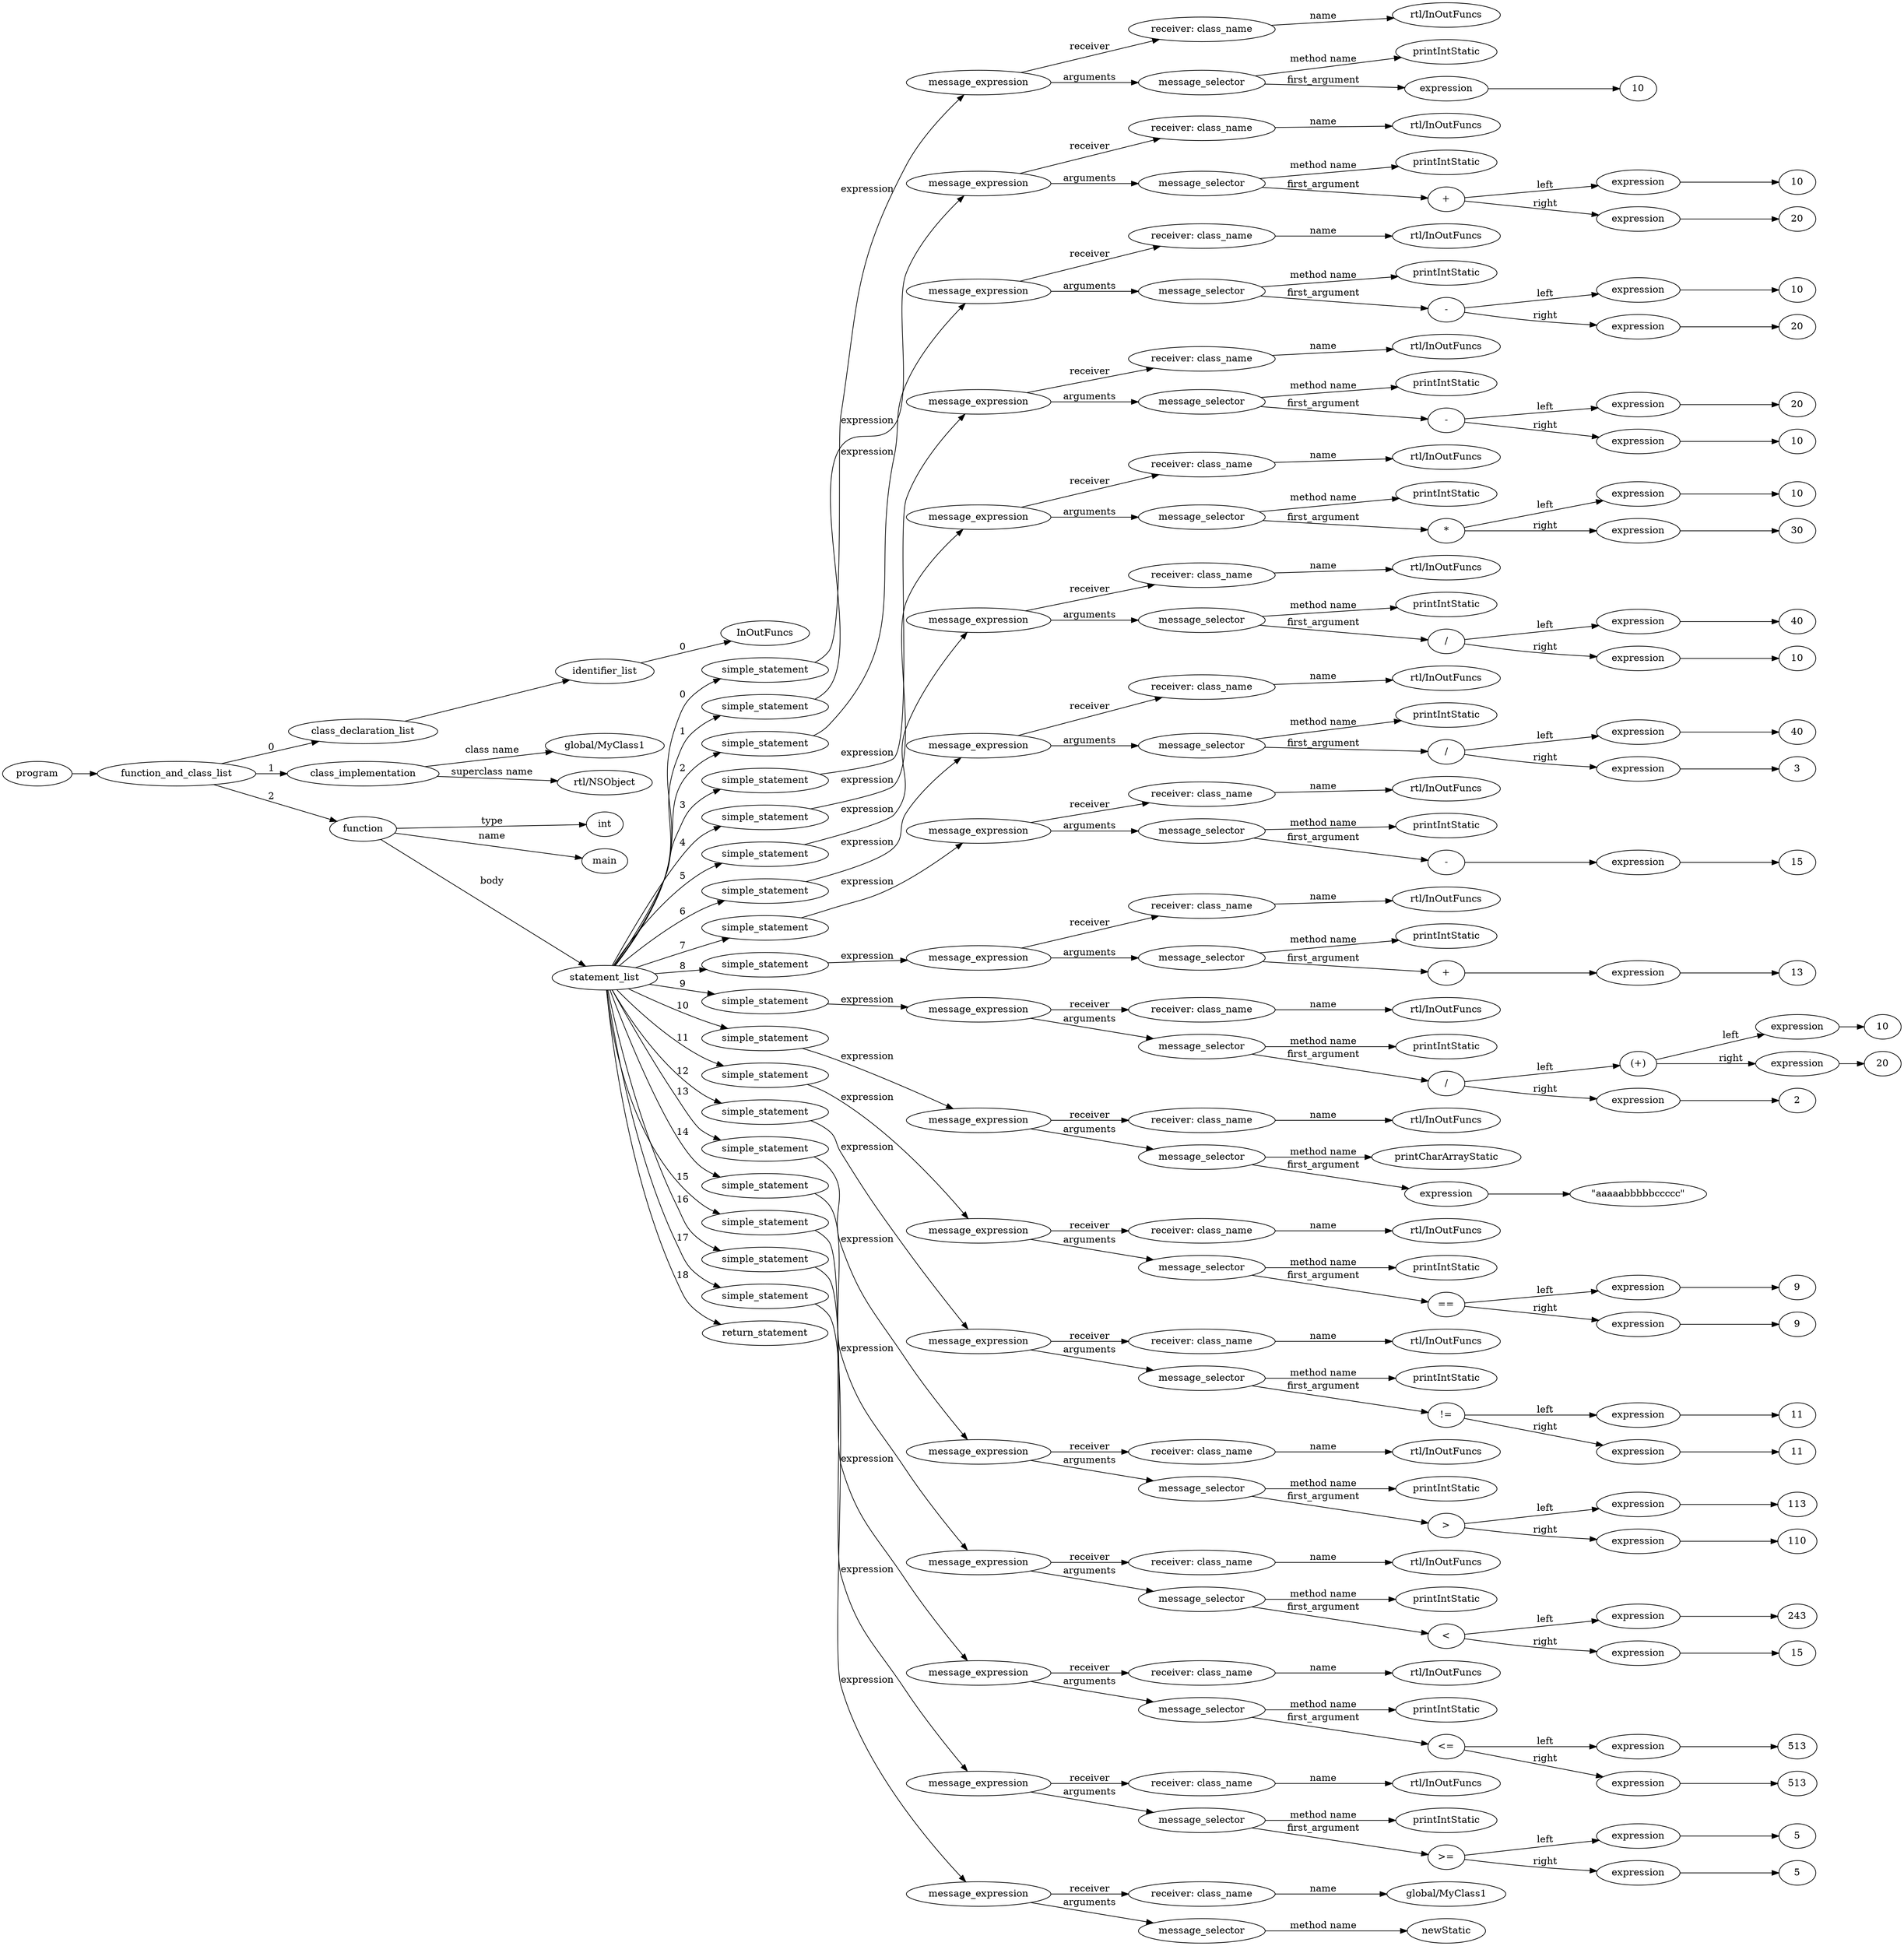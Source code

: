 digraph ObjectiveC { rankdir="LR";
157[label="program"];
157->2;
2[label="function_and_class_list"];
2->1[label="0"];
1[label="class_declaration_list"];
1->0;
0[label="identifier_list"];
0.0 [label="InOutFuncs"];
0->0.0 [label="0"];
2->3[label="1"];
3[label="class_implementation"];
3.1 [label="global/MyClass1"];
3->3.1 [label="class name"];
3.2 [label="rtl/NSObject"];
3->3.2 [label="superclass name"];
2->156[label="2"];
156[label="function"];
156->4[label="type"];
4[label="int"];
156->156.1 [label="name"];
156.1 [label="main"];
156->11[label="body"];
11[label="statement_list"];
11->10[label="0"];
10[label="simple_statement"];
10->9[label="expression"];
9[label="expression"];
9[label="message_expression"];
9->5[label="receiver"];
5[label="receiver: class_name"];
5.1 [label="rtl/InOutFuncs"];
5->5.1 [label="name"];
9->8[label="arguments"];
8[label="message_selector"];
8.1 [label="printIntStatic"];
8->8.1 [label="method name"]; 
8->7[label="first_argument"];
7[label="expression"];
7->6;
6[label="10"];
11->20[label="1"];
20[label="simple_statement"];
20->19[label="expression"];
19[label="expression"];
19[label="message_expression"];
19->12[label="receiver"];
12[label="receiver: class_name"];
12.1 [label="rtl/InOutFuncs"];
12->12.1 [label="name"];
19->18[label="arguments"];
18[label="message_selector"];
18.1 [label="printIntStatic"];
18->18.1 [label="method name"]; 
18->17[label="first_argument"];
17[label="expression"];
17[label="+"];
17->14[label="left"];
14[label="expression"];
14->13;
13[label="10"];
17->16[label="right"];
16[label="expression"];
16->15;
15[label="20"];
11->29[label="2"];
29[label="simple_statement"];
29->28[label="expression"];
28[label="expression"];
28[label="message_expression"];
28->21[label="receiver"];
21[label="receiver: class_name"];
21.1 [label="rtl/InOutFuncs"];
21->21.1 [label="name"];
28->27[label="arguments"];
27[label="message_selector"];
27.1 [label="printIntStatic"];
27->27.1 [label="method name"]; 
27->26[label="first_argument"];
26[label="expression"];
26[label="-"];
26->23[label="left"];
23[label="expression"];
23->22;
22[label="10"];
26->25[label="right"];
25[label="expression"];
25->24;
24[label="20"];
11->38[label="3"];
38[label="simple_statement"];
38->37[label="expression"];
37[label="expression"];
37[label="message_expression"];
37->30[label="receiver"];
30[label="receiver: class_name"];
30.1 [label="rtl/InOutFuncs"];
30->30.1 [label="name"];
37->36[label="arguments"];
36[label="message_selector"];
36.1 [label="printIntStatic"];
36->36.1 [label="method name"]; 
36->35[label="first_argument"];
35[label="expression"];
35[label="-"];
35->32[label="left"];
32[label="expression"];
32->31;
31[label="20"];
35->34[label="right"];
34[label="expression"];
34->33;
33[label="10"];
11->47[label="4"];
47[label="simple_statement"];
47->46[label="expression"];
46[label="expression"];
46[label="message_expression"];
46->39[label="receiver"];
39[label="receiver: class_name"];
39.1 [label="rtl/InOutFuncs"];
39->39.1 [label="name"];
46->45[label="arguments"];
45[label="message_selector"];
45.1 [label="printIntStatic"];
45->45.1 [label="method name"]; 
45->44[label="first_argument"];
44[label="expression"];
44[label="*"];
44->41[label="left"];
41[label="expression"];
41->40;
40[label="10"];
44->43[label="right"];
43[label="expression"];
43->42;
42[label="30"];
11->56[label="5"];
56[label="simple_statement"];
56->55[label="expression"];
55[label="expression"];
55[label="message_expression"];
55->48[label="receiver"];
48[label="receiver: class_name"];
48.1 [label="rtl/InOutFuncs"];
48->48.1 [label="name"];
55->54[label="arguments"];
54[label="message_selector"];
54.1 [label="printIntStatic"];
54->54.1 [label="method name"]; 
54->53[label="first_argument"];
53[label="expression"];
53[label="/"];
53->50[label="left"];
50[label="expression"];
50->49;
49[label="40"];
53->52[label="right"];
52[label="expression"];
52->51;
51[label="10"];
11->65[label="6"];
65[label="simple_statement"];
65->64[label="expression"];
64[label="expression"];
64[label="message_expression"];
64->57[label="receiver"];
57[label="receiver: class_name"];
57.1 [label="rtl/InOutFuncs"];
57->57.1 [label="name"];
64->63[label="arguments"];
63[label="message_selector"];
63.1 [label="printIntStatic"];
63->63.1 [label="method name"]; 
63->62[label="first_argument"];
62[label="expression"];
62[label="/"];
62->59[label="left"];
59[label="expression"];
59->58;
58[label="40"];
62->61[label="right"];
61[label="expression"];
61->60;
60[label="3"];
11->72[label="7"];
72[label="simple_statement"];
72->71[label="expression"];
71[label="expression"];
71[label="message_expression"];
71->66[label="receiver"];
66[label="receiver: class_name"];
66.1 [label="rtl/InOutFuncs"];
66->66.1 [label="name"];
71->70[label="arguments"];
70[label="message_selector"];
70.1 [label="printIntStatic"];
70->70.1 [label="method name"]; 
70->69[label="first_argument"];
69[label="expression"];
69[label="-"];
69->68;
68[label="expression"];
68->67;
67[label="15"];
11->79[label="8"];
79[label="simple_statement"];
79->78[label="expression"];
78[label="expression"];
78[label="message_expression"];
78->73[label="receiver"];
73[label="receiver: class_name"];
73.1 [label="rtl/InOutFuncs"];
73->73.1 [label="name"];
78->77[label="arguments"];
77[label="message_selector"];
77.1 [label="printIntStatic"];
77->77.1 [label="method name"]; 
77->76[label="first_argument"];
76[label="expression"];
76[label="+"];
76->75;
75[label="expression"];
75->74;
74[label="13"];
11->91[label="9"];
91[label="simple_statement"];
91->90[label="expression"];
90[label="expression"];
90[label="message_expression"];
90->80[label="receiver"];
80[label="receiver: class_name"];
80.1 [label="rtl/InOutFuncs"];
80->80.1 [label="name"];
90->89[label="arguments"];
89[label="message_selector"];
89.1 [label="printIntStatic"];
89->89.1 [label="method name"]; 
89->88[label="first_argument"];
88[label="expression"];
88[label="/"];
88->85[label="left"];
85[label="(expression)"];
85[label="(+)"];
85->82[label="left"];
82[label="expression"];
82->81;
81[label="10"];
85->84[label="right"];
84[label="expression"];
84->83;
83[label="20"];
88->87[label="right"];
87[label="expression"];
87->86;
86[label="2"];
11->97[label="10"];
97[label="simple_statement"];
97->96[label="expression"];
96[label="expression"];
96[label="message_expression"];
96->92[label="receiver"];
92[label="receiver: class_name"];
92.1 [label="rtl/InOutFuncs"];
92->92.1 [label="name"];
96->95[label="arguments"];
95[label="message_selector"];
95.1 [label="printCharArrayStatic"];
95->95.1 [label="method name"]; 
95->94[label="first_argument"];
94[label="expression"];
94->93;
93[label=<"aaaaabbbbbccccc">];
11->106[label="11"];
106[label="simple_statement"];
106->105[label="expression"];
105[label="expression"];
105[label="message_expression"];
105->98[label="receiver"];
98[label="receiver: class_name"];
98.1 [label="rtl/InOutFuncs"];
98->98.1 [label="name"];
105->104[label="arguments"];
104[label="message_selector"];
104.1 [label="printIntStatic"];
104->104.1 [label="method name"]; 
104->103[label="first_argument"];
103[label="expression"];
103[label="=="];
103->100[label="left"];
100[label="expression"];
100->99;
99[label="9"];
103->102[label="right"];
102[label="expression"];
102->101;
101[label="9"];
11->115[label="12"];
115[label="simple_statement"];
115->114[label="expression"];
114[label="expression"];
114[label="message_expression"];
114->107[label="receiver"];
107[label="receiver: class_name"];
107.1 [label="rtl/InOutFuncs"];
107->107.1 [label="name"];
114->113[label="arguments"];
113[label="message_selector"];
113.1 [label="printIntStatic"];
113->113.1 [label="method name"]; 
113->112[label="first_argument"];
112[label="expression"];
112[label="!="];
112->109[label="left"];
109[label="expression"];
109->108;
108[label="11"];
112->111[label="right"];
111[label="expression"];
111->110;
110[label="11"];
11->124[label="13"];
124[label="simple_statement"];
124->123[label="expression"];
123[label="expression"];
123[label="message_expression"];
123->116[label="receiver"];
116[label="receiver: class_name"];
116.1 [label="rtl/InOutFuncs"];
116->116.1 [label="name"];
123->122[label="arguments"];
122[label="message_selector"];
122.1 [label="printIntStatic"];
122->122.1 [label="method name"]; 
122->121[label="first_argument"];
121[label="expression"];
121[label=">"];
121->118[label="left"];
118[label="expression"];
118->117;
117[label="113"];
121->120[label="right"];
120[label="expression"];
120->119;
119[label="110"];
11->133[label="14"];
133[label="simple_statement"];
133->132[label="expression"];
132[label="expression"];
132[label="message_expression"];
132->125[label="receiver"];
125[label="receiver: class_name"];
125.1 [label="rtl/InOutFuncs"];
125->125.1 [label="name"];
132->131[label="arguments"];
131[label="message_selector"];
131.1 [label="printIntStatic"];
131->131.1 [label="method name"]; 
131->130[label="first_argument"];
130[label="expression"];
130[label="<"];
130->127[label="left"];
127[label="expression"];
127->126;
126[label="243"];
130->129[label="right"];
129[label="expression"];
129->128;
128[label="15"];
11->142[label="15"];
142[label="simple_statement"];
142->141[label="expression"];
141[label="expression"];
141[label="message_expression"];
141->134[label="receiver"];
134[label="receiver: class_name"];
134.1 [label="rtl/InOutFuncs"];
134->134.1 [label="name"];
141->140[label="arguments"];
140[label="message_selector"];
140.1 [label="printIntStatic"];
140->140.1 [label="method name"]; 
140->139[label="first_argument"];
139[label="expression"];
139[label="<="];
139->136[label="left"];
136[label="expression"];
136->135;
135[label="513"];
139->138[label="right"];
138[label="expression"];
138->137;
137[label="513"];
11->151[label="16"];
151[label="simple_statement"];
151->150[label="expression"];
150[label="expression"];
150[label="message_expression"];
150->143[label="receiver"];
143[label="receiver: class_name"];
143.1 [label="rtl/InOutFuncs"];
143->143.1 [label="name"];
150->149[label="arguments"];
149[label="message_selector"];
149.1 [label="printIntStatic"];
149->149.1 [label="method name"]; 
149->148[label="first_argument"];
148[label="expression"];
148[label=">="];
148->145[label="left"];
145[label="expression"];
145->144;
144[label="5"];
148->147[label="right"];
147[label="expression"];
147->146;
146[label="5"];
11->155[label="17"];
155[label="simple_statement"];
155->154[label="expression"];
154[label="expression"];
154[label="message_expression"];
154->152[label="receiver"];
152[label="receiver: class_name"];
152.1 [label="global/MyClass1"];
152->152.1 [label="name"];
154->153[label="arguments"];
153[label="message_selector"];
153.1 [label="newStatic"];
153->153.1 [label="method name"]; 
11->170[label="18"];
170[label="return_statement"];
}
